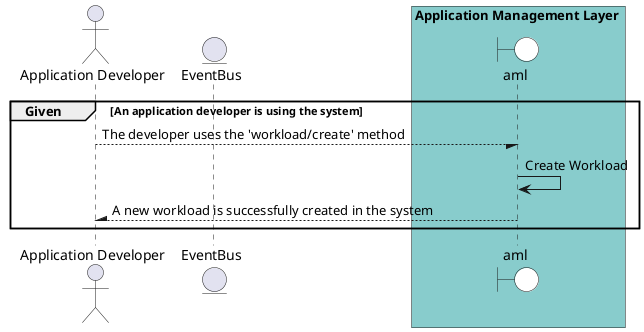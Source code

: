 @startuml


actor "Application Developer"


entity EventBus

box Application Management Layer #88cccc
    boundary aml #white
end box


group Given [An application developer is using the system]

"Application Developer" --/ aml: The developer uses the &#39;workload/create&#39; method
"aml" -> aml: Create Workload



"Application Developer" /-- aml: A new workload is successfully created in the system


end

@enduml
